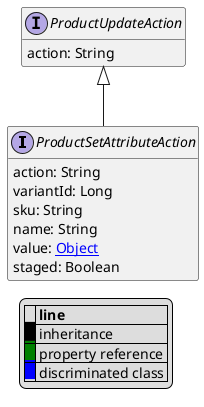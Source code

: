 @startuml

hide empty fields
hide empty methods
legend
|= |= line |
|<back:black>   </back>| inheritance |
|<back:green>   </back>| property reference |
|<back:blue>   </back>| discriminated class |
endlegend
interface ProductSetAttributeAction [[ProductSetAttributeAction.svg]] extends ProductUpdateAction {
    action: String
    variantId: Long
    sku: String
    name: String
    value: [[Object.svg Object]]
    staged: Boolean
}
interface ProductUpdateAction [[ProductUpdateAction.svg]]  {
    action: String
}





@enduml

